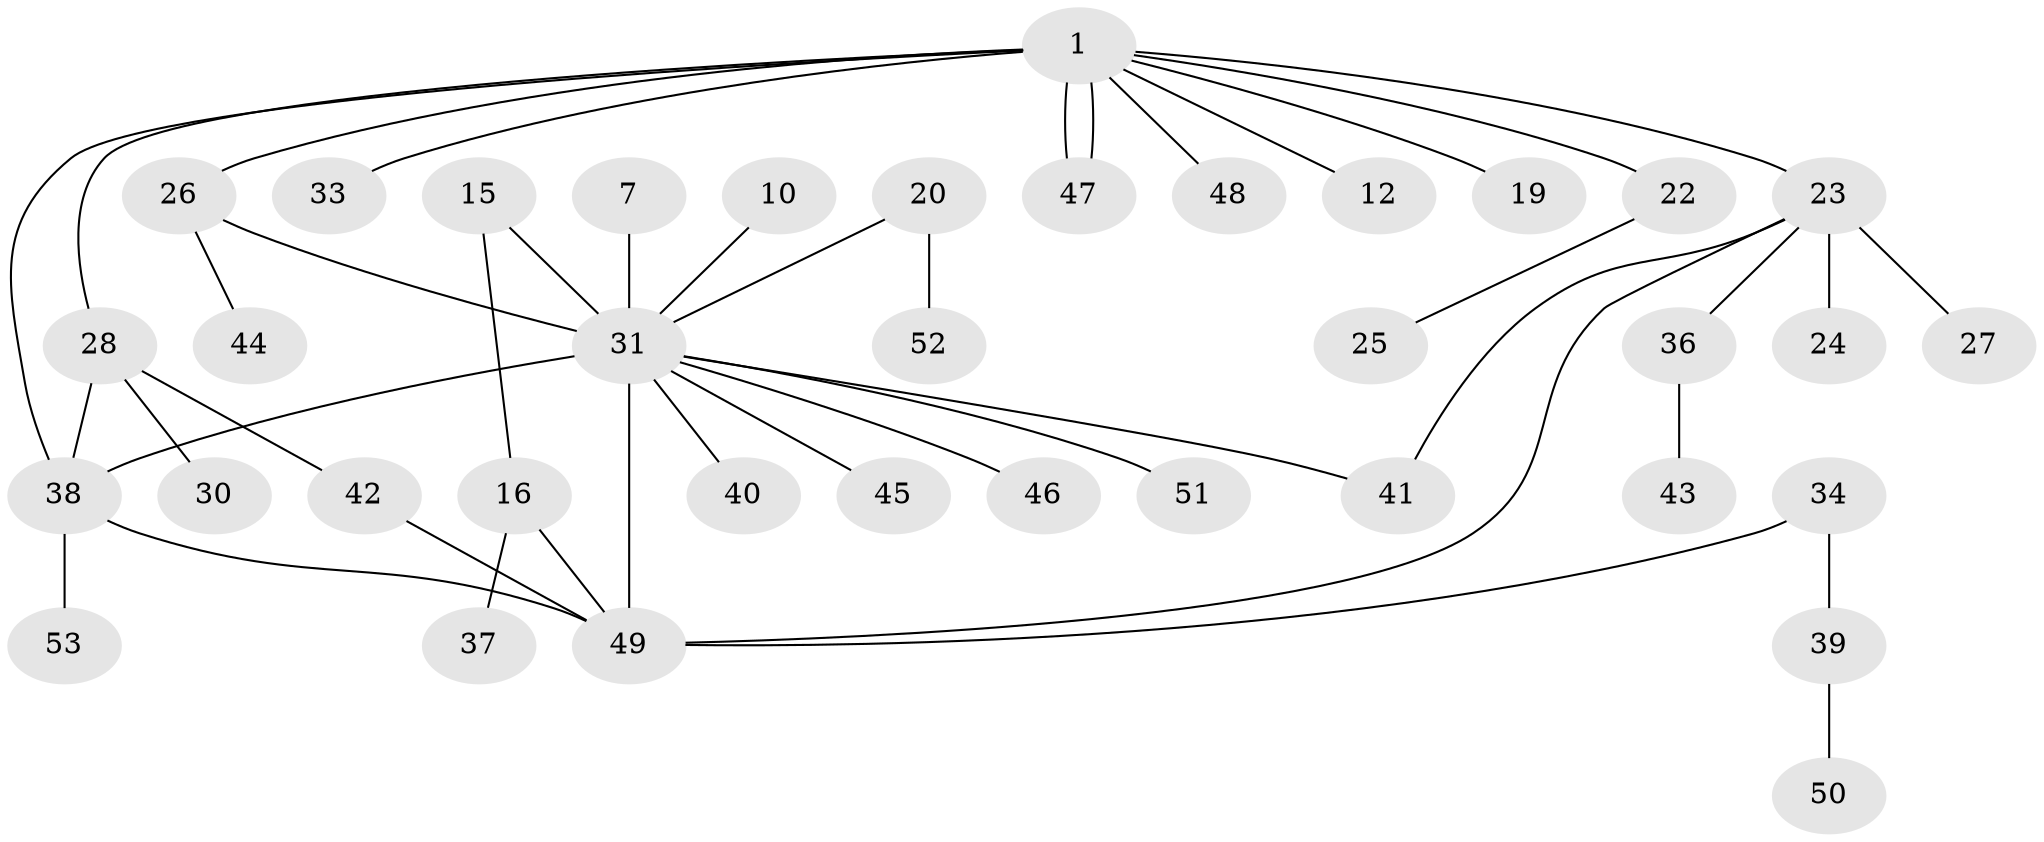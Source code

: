 // original degree distribution, {14: 0.03773584905660377, 5: 0.07547169811320754, 7: 0.018867924528301886, 2: 0.33962264150943394, 1: 0.37735849056603776, 3: 0.09433962264150944, 8: 0.018867924528301886, 4: 0.03773584905660377}
// Generated by graph-tools (version 1.1) at 2025/51/03/04/25 21:51:18]
// undirected, 37 vertices, 44 edges
graph export_dot {
graph [start="1"]
  node [color=gray90,style=filled];
  1;
  7;
  10;
  12;
  15;
  16 [super="+14"];
  19 [super="+8"];
  20;
  22;
  23 [super="+2"];
  24;
  25;
  26;
  27;
  28 [super="+6"];
  30;
  31 [super="+4"];
  33;
  34;
  36;
  37;
  38 [super="+18+21+32+17"];
  39;
  40;
  41;
  42;
  43;
  44;
  45;
  46 [super="+5"];
  47;
  48;
  49 [super="+35"];
  50;
  51;
  52;
  53;
  1 -- 12;
  1 -- 22;
  1 -- 23 [weight=2];
  1 -- 26;
  1 -- 28 [weight=2];
  1 -- 33;
  1 -- 47;
  1 -- 47;
  1 -- 48;
  1 -- 38 [weight=2];
  1 -- 19;
  7 -- 31;
  10 -- 31;
  15 -- 31;
  15 -- 16;
  16 -- 49 [weight=2];
  16 -- 37;
  20 -- 52;
  20 -- 31;
  22 -- 25;
  23 -- 24;
  23 -- 27;
  23 -- 41;
  23 -- 36;
  23 -- 49;
  26 -- 44;
  26 -- 31;
  28 -- 42;
  28 -- 30;
  28 -- 38 [weight=2];
  31 -- 41;
  31 -- 49 [weight=2];
  31 -- 40;
  31 -- 45;
  31 -- 51;
  31 -- 38 [weight=4];
  31 -- 46;
  34 -- 39;
  34 -- 49;
  36 -- 43;
  38 -- 49;
  38 -- 53;
  39 -- 50;
  42 -- 49;
}
